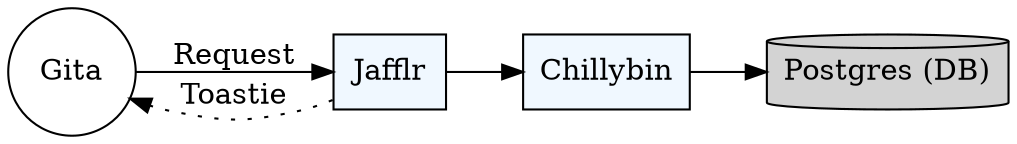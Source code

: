 digraph G {
  rankdir=LR;

  node[shape=circle];
  Gita;

  node[style=filled];
  Jafflr[label="Jafflr",fillcolor="aliceblue",shape=box];
  Chillybin[label="Chillybin",fillcolor="aliceblue",shape=box];

  node[shape=cylinder,illcolor="#fee8e7",style=filled];
  DB[label="Postgres (DB)"];

  Gita -> Jafflr [label="Request"];
  Jafflr -> Chillybin;
  Chillybin -> DB;
  Jafflr -> Gita [label="Toastie", style="dotted"];

  labelloc=t;
  fontsize=24;
}
